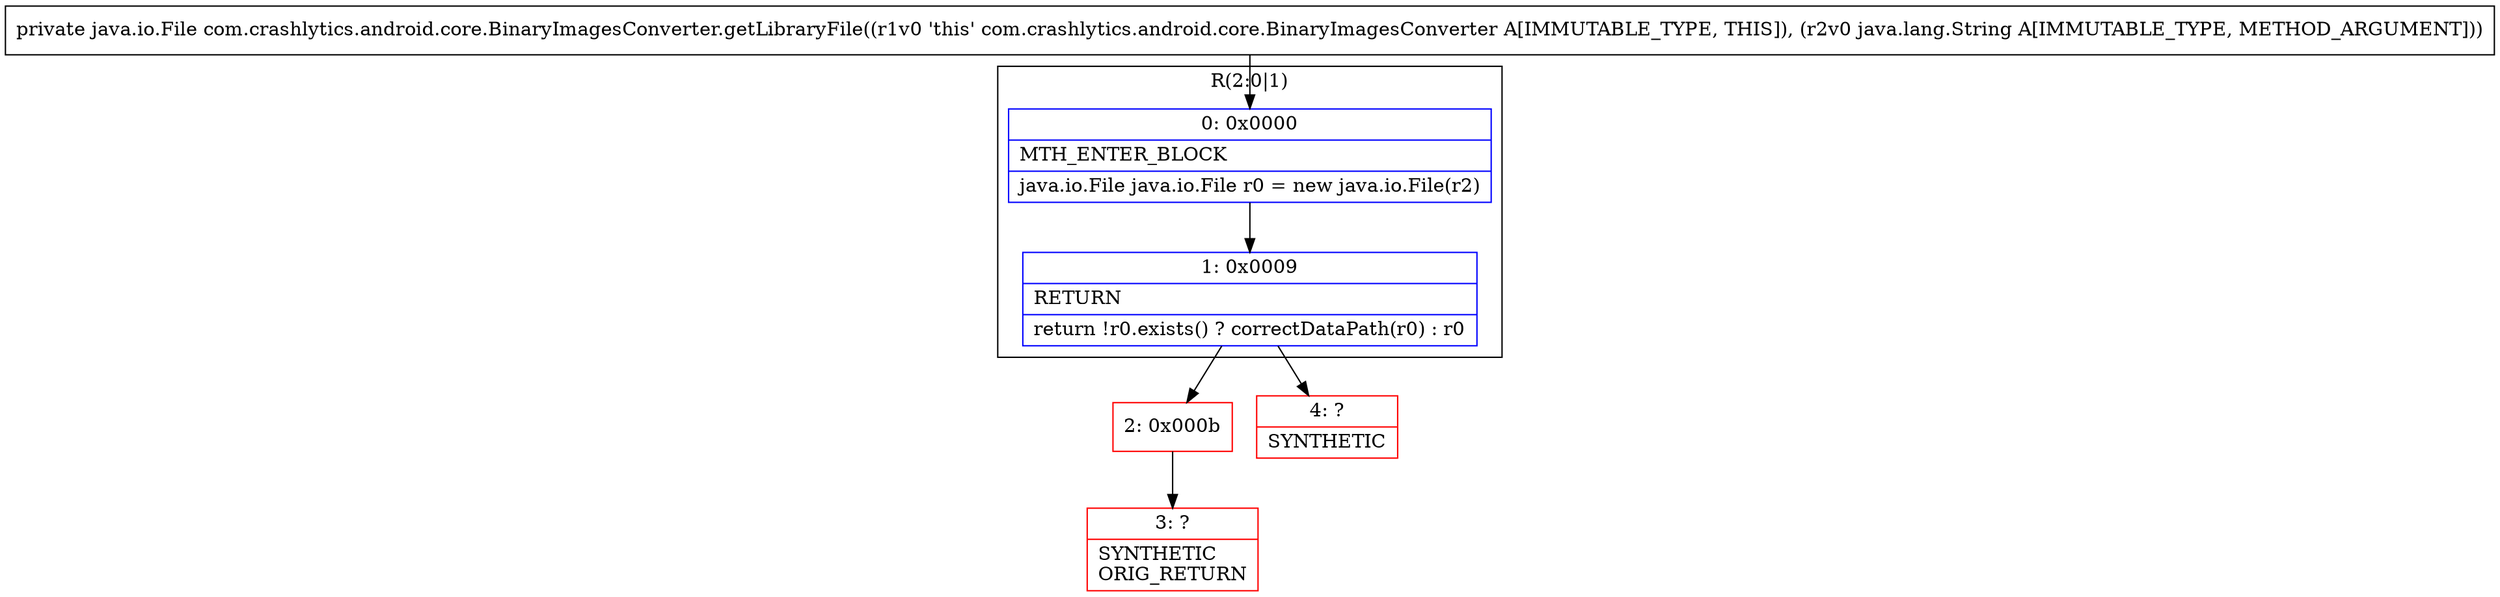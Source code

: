digraph "CFG forcom.crashlytics.android.core.BinaryImagesConverter.getLibraryFile(Ljava\/lang\/String;)Ljava\/io\/File;" {
subgraph cluster_Region_178341184 {
label = "R(2:0|1)";
node [shape=record,color=blue];
Node_0 [shape=record,label="{0\:\ 0x0000|MTH_ENTER_BLOCK\l|java.io.File java.io.File r0 = new java.io.File(r2)\l}"];
Node_1 [shape=record,label="{1\:\ 0x0009|RETURN\l|return !r0.exists() ? correctDataPath(r0) : r0\l}"];
}
Node_2 [shape=record,color=red,label="{2\:\ 0x000b}"];
Node_3 [shape=record,color=red,label="{3\:\ ?|SYNTHETIC\lORIG_RETURN\l}"];
Node_4 [shape=record,color=red,label="{4\:\ ?|SYNTHETIC\l}"];
MethodNode[shape=record,label="{private java.io.File com.crashlytics.android.core.BinaryImagesConverter.getLibraryFile((r1v0 'this' com.crashlytics.android.core.BinaryImagesConverter A[IMMUTABLE_TYPE, THIS]), (r2v0 java.lang.String A[IMMUTABLE_TYPE, METHOD_ARGUMENT])) }"];
MethodNode -> Node_0;
Node_0 -> Node_1;
Node_1 -> Node_2;
Node_1 -> Node_4;
Node_2 -> Node_3;
}

